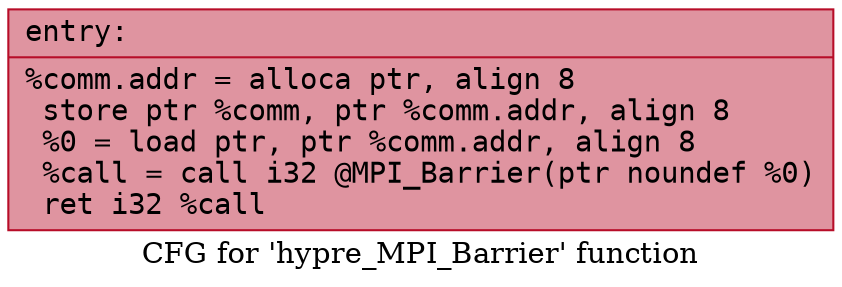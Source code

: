 digraph "CFG for 'hypre_MPI_Barrier' function" {
	label="CFG for 'hypre_MPI_Barrier' function";

	Node0x5555d661f170 [shape=record,color="#b70d28ff", style=filled, fillcolor="#b70d2870" fontname="Courier",label="{entry:\l|  %comm.addr = alloca ptr, align 8\l  store ptr %comm, ptr %comm.addr, align 8\l  %0 = load ptr, ptr %comm.addr, align 8\l  %call = call i32 @MPI_Barrier(ptr noundef %0)\l  ret i32 %call\l}"];
}
